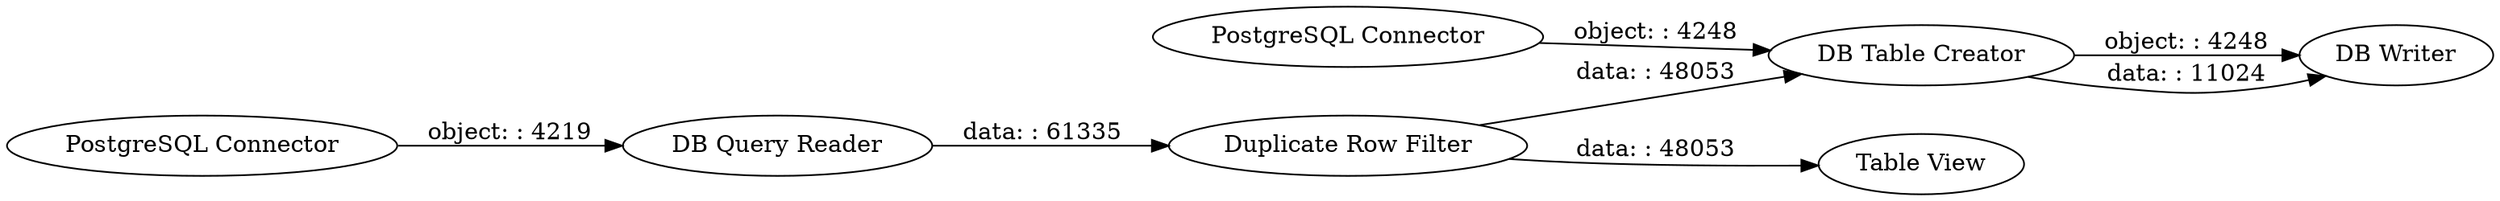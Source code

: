 digraph {
	"-1525876012931887773_16" [label="PostgreSQL Connector"]
	"-1525876012931887773_20" [label="PostgreSQL Connector"]
	"-1525876012931887773_22" [label="DB Query Reader"]
	"-1525876012931887773_19" [label="DB Writer"]
	"-1525876012931887773_18" [label="DB Table Creator"]
	"-1525876012931887773_21" [label="Table View"]
	"-1525876012931887773_23" [label="Duplicate Row Filter"]
	"-1525876012931887773_23" -> "-1525876012931887773_21" [label="data: : 48053"]
	"-1525876012931887773_20" -> "-1525876012931887773_22" [label="object: : 4219"]
	"-1525876012931887773_16" -> "-1525876012931887773_18" [label="object: : 4248"]
	"-1525876012931887773_18" -> "-1525876012931887773_19" [label="object: : 4248"]
	"-1525876012931887773_18" -> "-1525876012931887773_19" [label="data: : 11024"]
	"-1525876012931887773_22" -> "-1525876012931887773_23" [label="data: : 61335"]
	"-1525876012931887773_23" -> "-1525876012931887773_18" [label="data: : 48053"]
	rankdir=LR
}
